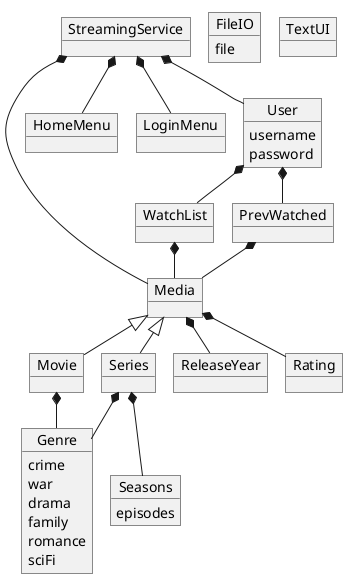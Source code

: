 @startuml
!pragma layout smetana
'https://plantuml.com/sequence-diagram

object StreamingService

object Media

object HomeMenu
object LoginMenu
object Movie
object Series
object Genre
Genre : crime
Genre : war
Genre : drama
Genre : family
Genre : romance
Genre : sciFi
object Seasons
Seasons : episodes
object ReleaseYear
object Rating
object User
User : username
User : password
object WatchList
object PrevWatched





object FileIO
FileIO : file
object TextUI




StreamingService *-- Media
StreamingService *-- HomeMenu
StreamingService *-- LoginMenu
StreamingService *-- User
Media <|-- Movie
Media <|-- Series
Movie *-- Genre
Series *-- Genre
Series *-- Seasons
Media *-- Rating
Media *-- ReleaseYear
User *-- PrevWatched
User *-- WatchList
WatchList *-- Media
PrevWatched *-- Media





@enduml